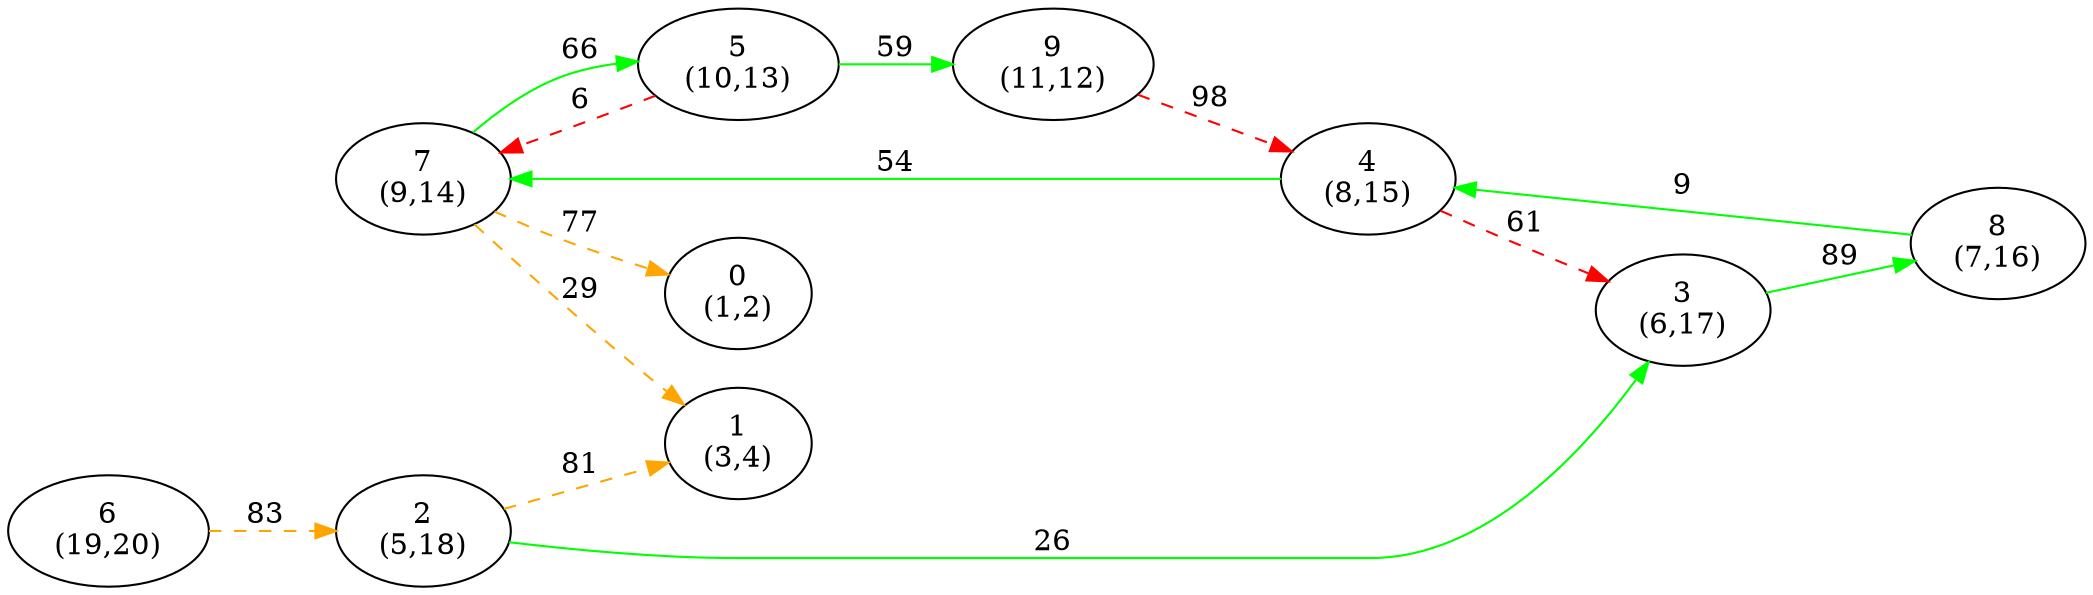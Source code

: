 digraph G {
ranksep = "equally";
rankdir = LR;
{rank = same; "0
(1,2)"; };
{rank = same; "1
(3,4)"; };
{rank = same; "2
(5,18)"; };
{rank = same; "3
(6,17)"; };
{rank = same; "8
(7,16)"; };
{rank = same; "4
(8,15)"; };
{rank = same; "7
(9,14)"; };
{rank = same; "5
(10,13)"; };
{rank = same; "9
(11,12)"; };
{rank = same; };
{rank = same; "6
(19,20)"; };
{rank = same; };
"0
(1,2)"
"1
(3,4)"
"2
(5,18)"->"3
(6,17)"[label="26" color = "green"];
"2
(5,18)"->"1
(3,4)"[label="81" color = "orange" style = "dashed"];
"3
(6,17)"->"8
(7,16)"[label="89" color = "green"];
"8
(7,16)"->"4
(8,15)"[label="9" color = "green"];
"4
(8,15)"->"7
(9,14)"[label="54" color = "green"];
"4
(8,15)"->"3
(6,17)"[label="61" color = "red" style = "dashed"];
"7
(9,14)"->"1
(3,4)"[label="29" color = "orange" style = "dashed"];
"7
(9,14)"->"0
(1,2)"[label="77" color = "orange" style = "dashed"];
"7
(9,14)"->"5
(10,13)"[label="66" color = "green"];
"5
(10,13)"->"9
(11,12)"[label="59" color = "green"];
"5
(10,13)"->"7
(9,14)"[label="6" color = "red" style = "dashed"];
"9
(11,12)"->"4
(8,15)"[label="98" color = "red" style = "dashed"];
"6
(19,20)"->"2
(5,18)"[label="83" color = "orange" style = "dashed"];
}

